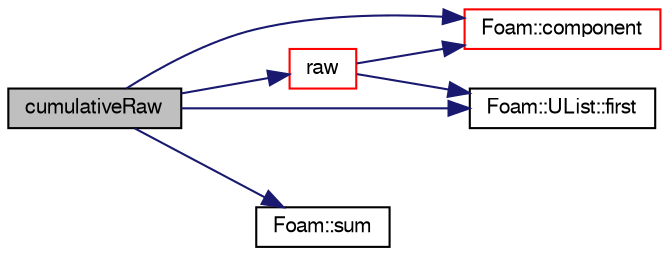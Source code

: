 digraph "cumulativeRaw"
{
  bgcolor="transparent";
  edge [fontname="FreeSans",fontsize="10",labelfontname="FreeSans",labelfontsize="10"];
  node [fontname="FreeSans",fontsize="10",shape=record];
  rankdir="LR";
  Node228 [label="cumulativeRaw",height=0.2,width=0.4,color="black", fillcolor="grey75", style="filled", fontcolor="black"];
  Node228 -> Node229 [color="midnightblue",fontsize="10",style="solid",fontname="FreeSans"];
  Node229 [label="Foam::component",height=0.2,width=0.4,color="red",URL="$a21124.html#a38788135ad21a6daaf3af2a761b33508"];
  Node228 -> Node231 [color="midnightblue",fontsize="10",style="solid",fontname="FreeSans"];
  Node231 [label="Foam::UList::first",height=0.2,width=0.4,color="black",URL="$a25698.html#a1c9828bc3de9502754d944c95a2ce0d9",tooltip="Return the first element of the list. "];
  Node228 -> Node232 [color="midnightblue",fontsize="10",style="solid",fontname="FreeSans"];
  Node232 [label="raw",height=0.2,width=0.4,color="red",URL="$a25886.html#afb9d1727043dc3092b95717b885d99cc",tooltip="Return the distribution of the total bin weights. "];
  Node232 -> Node229 [color="midnightblue",fontsize="10",style="solid",fontname="FreeSans"];
  Node232 -> Node231 [color="midnightblue",fontsize="10",style="solid",fontname="FreeSans"];
  Node228 -> Node246 [color="midnightblue",fontsize="10",style="solid",fontname="FreeSans"];
  Node246 [label="Foam::sum",height=0.2,width=0.4,color="black",URL="$a21124.html#a3d8733143aad0e03b300186ab4bef137"];
}
